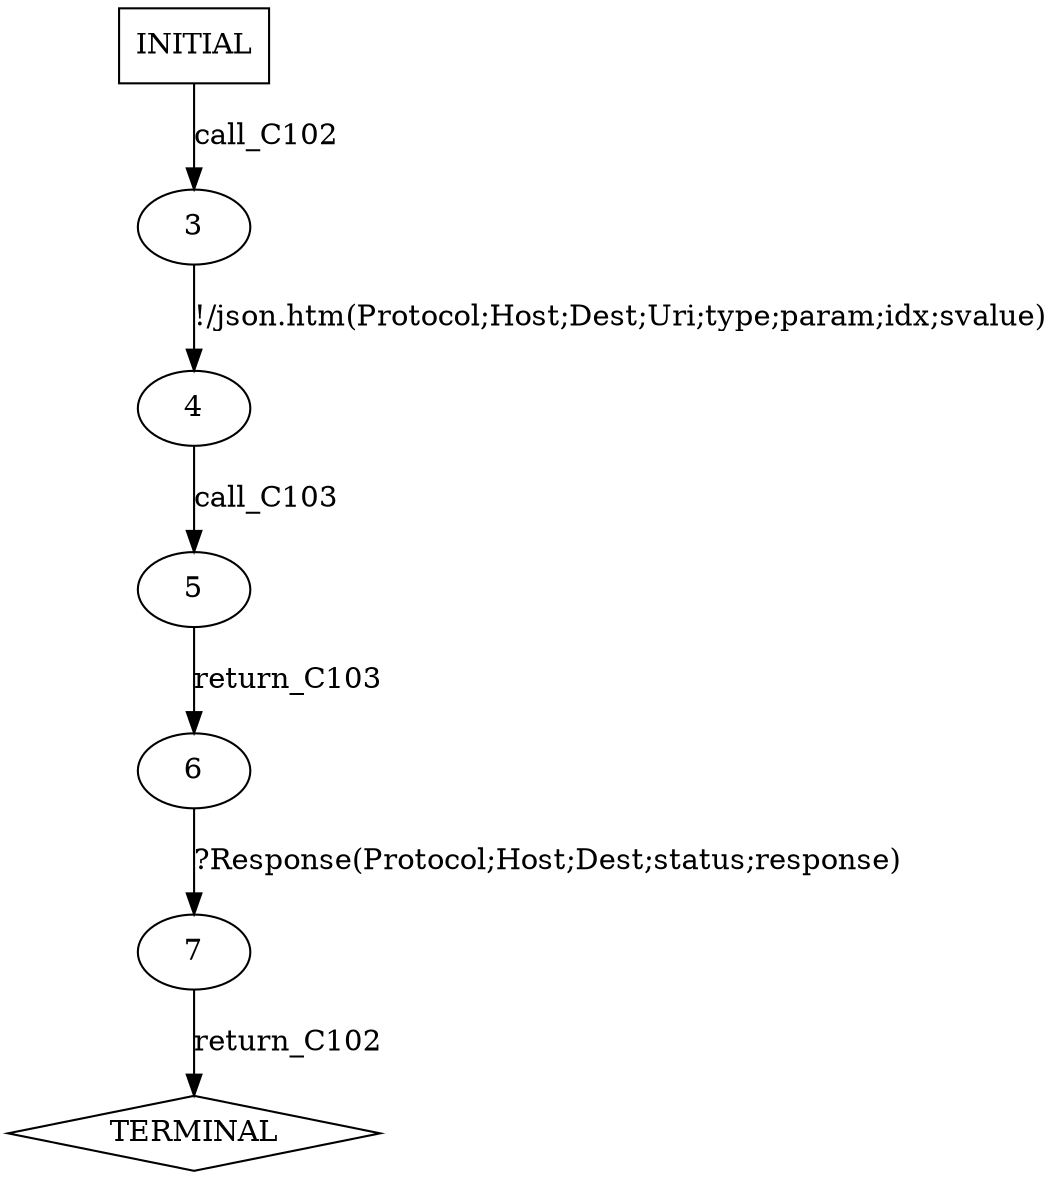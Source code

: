 digraph G {
  0 [label="INITIAL",shape=box];
  1 [label="TERMINAL",shape=diamond];
  3 [label="3"];
  4 [label="4"];
  5 [label="5"];
  6 [label="6"];
  7 [label="7"];
0->3  [label="call_C102"];
3->4 [label="!/json.htm(Protocol;Host;Dest;Uri;type;param;idx;svalue)"];
4->5  [label="call_C103"];
5->6  [label="return_C103"];
6->7 [label="?Response(Protocol;Host;Dest;status;response)"];
7->1  [label="return_C102"];
}
